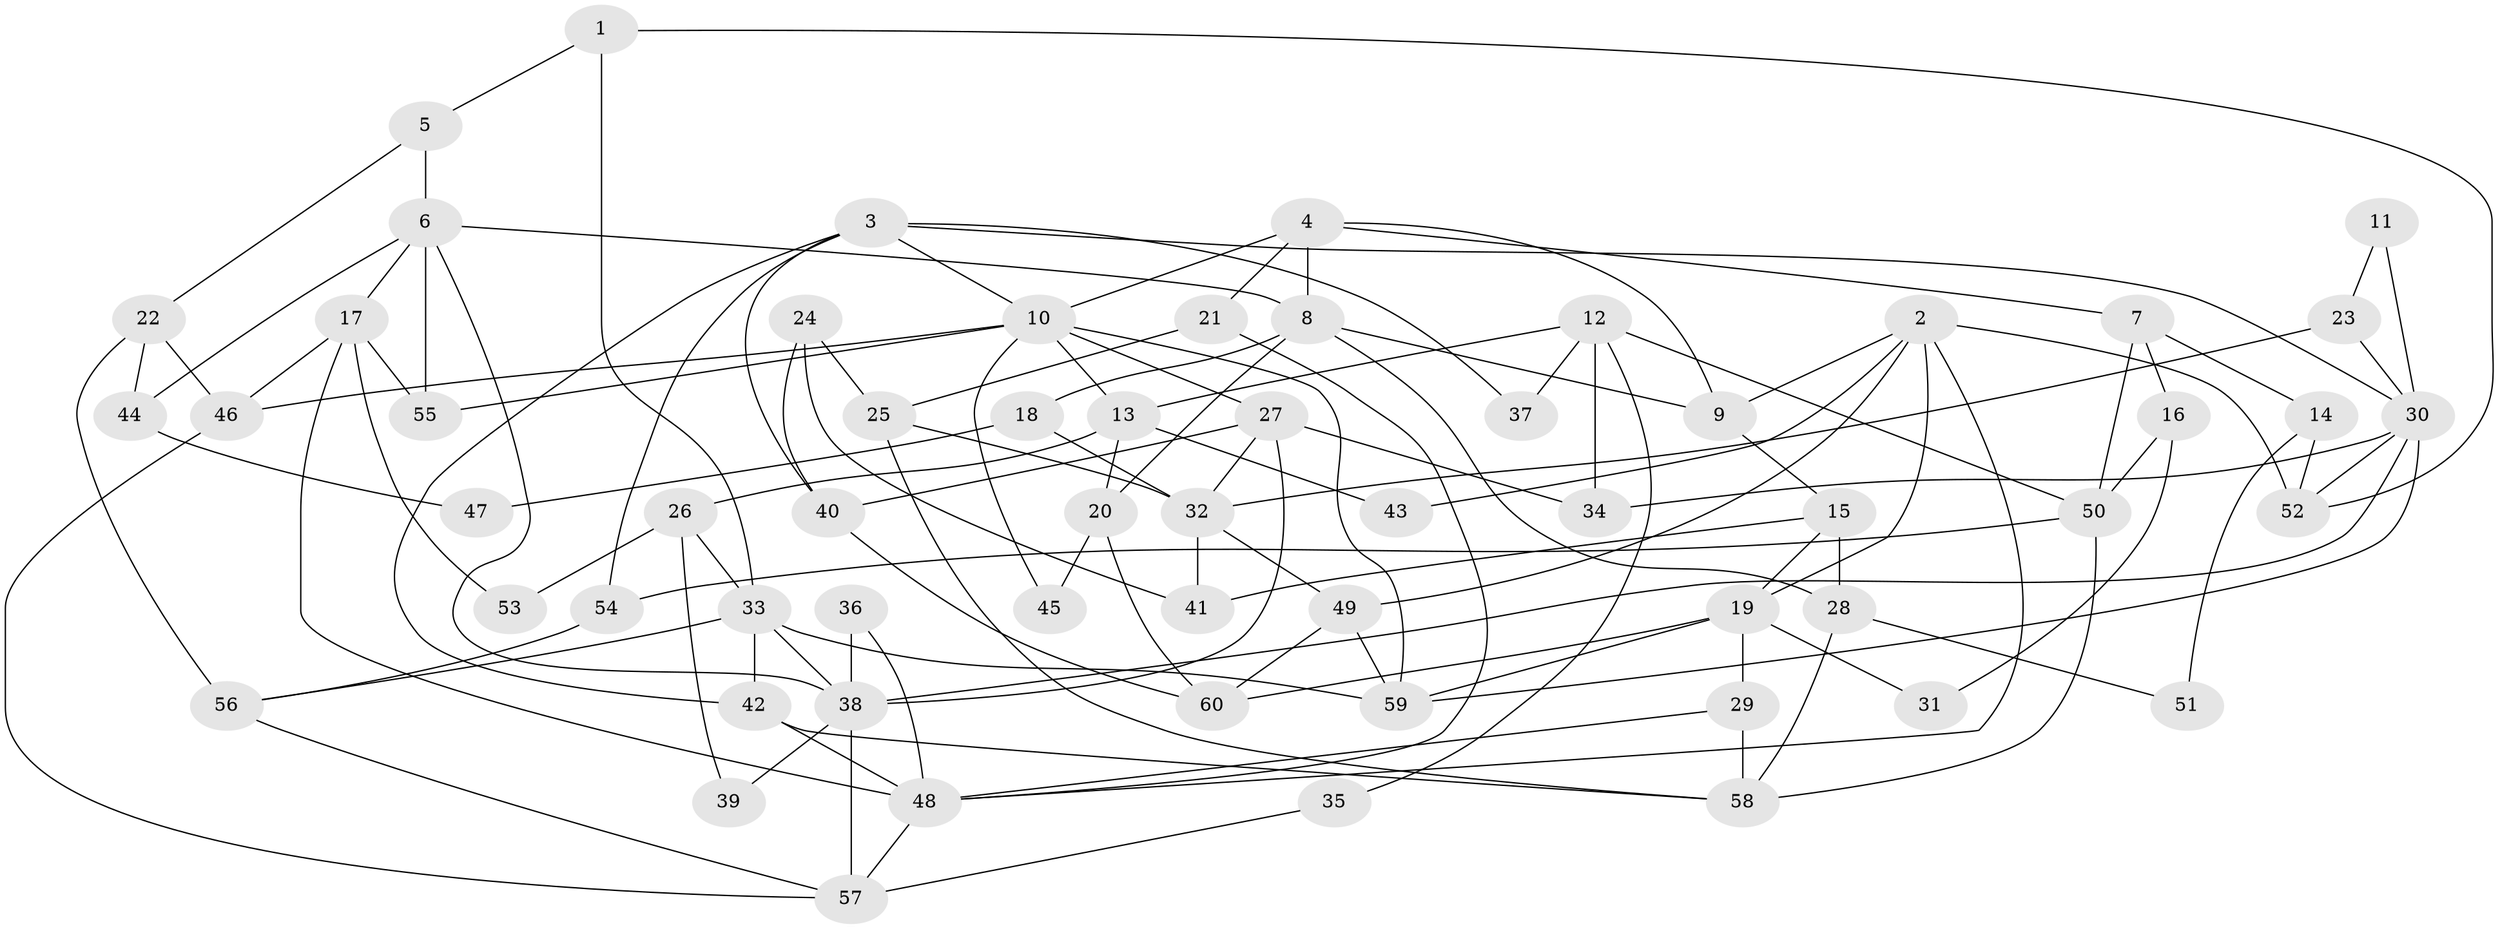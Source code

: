 // coarse degree distribution, {7: 0.041666666666666664, 12: 0.041666666666666664, 5: 0.125, 13: 0.041666666666666664, 6: 0.16666666666666666, 4: 0.20833333333333334, 3: 0.08333333333333333, 9: 0.125, 2: 0.16666666666666666}
// Generated by graph-tools (version 1.1) at 2025/50/03/04/25 22:50:50]
// undirected, 60 vertices, 120 edges
graph export_dot {
  node [color=gray90,style=filled];
  1;
  2;
  3;
  4;
  5;
  6;
  7;
  8;
  9;
  10;
  11;
  12;
  13;
  14;
  15;
  16;
  17;
  18;
  19;
  20;
  21;
  22;
  23;
  24;
  25;
  26;
  27;
  28;
  29;
  30;
  31;
  32;
  33;
  34;
  35;
  36;
  37;
  38;
  39;
  40;
  41;
  42;
  43;
  44;
  45;
  46;
  47;
  48;
  49;
  50;
  51;
  52;
  53;
  54;
  55;
  56;
  57;
  58;
  59;
  60;
  1 -- 52;
  1 -- 5;
  1 -- 33;
  2 -- 19;
  2 -- 9;
  2 -- 43;
  2 -- 48;
  2 -- 49;
  2 -- 52;
  3 -- 30;
  3 -- 42;
  3 -- 10;
  3 -- 37;
  3 -- 40;
  3 -- 54;
  4 -- 10;
  4 -- 21;
  4 -- 7;
  4 -- 8;
  4 -- 9;
  5 -- 6;
  5 -- 22;
  6 -- 55;
  6 -- 17;
  6 -- 8;
  6 -- 38;
  6 -- 44;
  7 -- 50;
  7 -- 14;
  7 -- 16;
  8 -- 9;
  8 -- 18;
  8 -- 20;
  8 -- 28;
  9 -- 15;
  10 -- 59;
  10 -- 13;
  10 -- 27;
  10 -- 45;
  10 -- 46;
  10 -- 55;
  11 -- 23;
  11 -- 30;
  12 -- 34;
  12 -- 13;
  12 -- 35;
  12 -- 37;
  12 -- 50;
  13 -- 20;
  13 -- 26;
  13 -- 43;
  14 -- 52;
  14 -- 51;
  15 -- 19;
  15 -- 28;
  15 -- 41;
  16 -- 50;
  16 -- 31;
  17 -- 46;
  17 -- 48;
  17 -- 53;
  17 -- 55;
  18 -- 32;
  18 -- 47;
  19 -- 29;
  19 -- 59;
  19 -- 31;
  19 -- 60;
  20 -- 60;
  20 -- 45;
  21 -- 48;
  21 -- 25;
  22 -- 56;
  22 -- 46;
  22 -- 44;
  23 -- 32;
  23 -- 30;
  24 -- 25;
  24 -- 40;
  24 -- 41;
  25 -- 58;
  25 -- 32;
  26 -- 33;
  26 -- 39;
  26 -- 53;
  27 -- 32;
  27 -- 34;
  27 -- 38;
  27 -- 40;
  28 -- 51;
  28 -- 58;
  29 -- 48;
  29 -- 58;
  30 -- 38;
  30 -- 59;
  30 -- 34;
  30 -- 52;
  32 -- 49;
  32 -- 41;
  33 -- 38;
  33 -- 42;
  33 -- 56;
  33 -- 59;
  35 -- 57;
  36 -- 48;
  36 -- 38;
  38 -- 39;
  38 -- 57;
  40 -- 60;
  42 -- 48;
  42 -- 58;
  44 -- 47;
  46 -- 57;
  48 -- 57;
  49 -- 60;
  49 -- 59;
  50 -- 58;
  50 -- 54;
  54 -- 56;
  56 -- 57;
}

